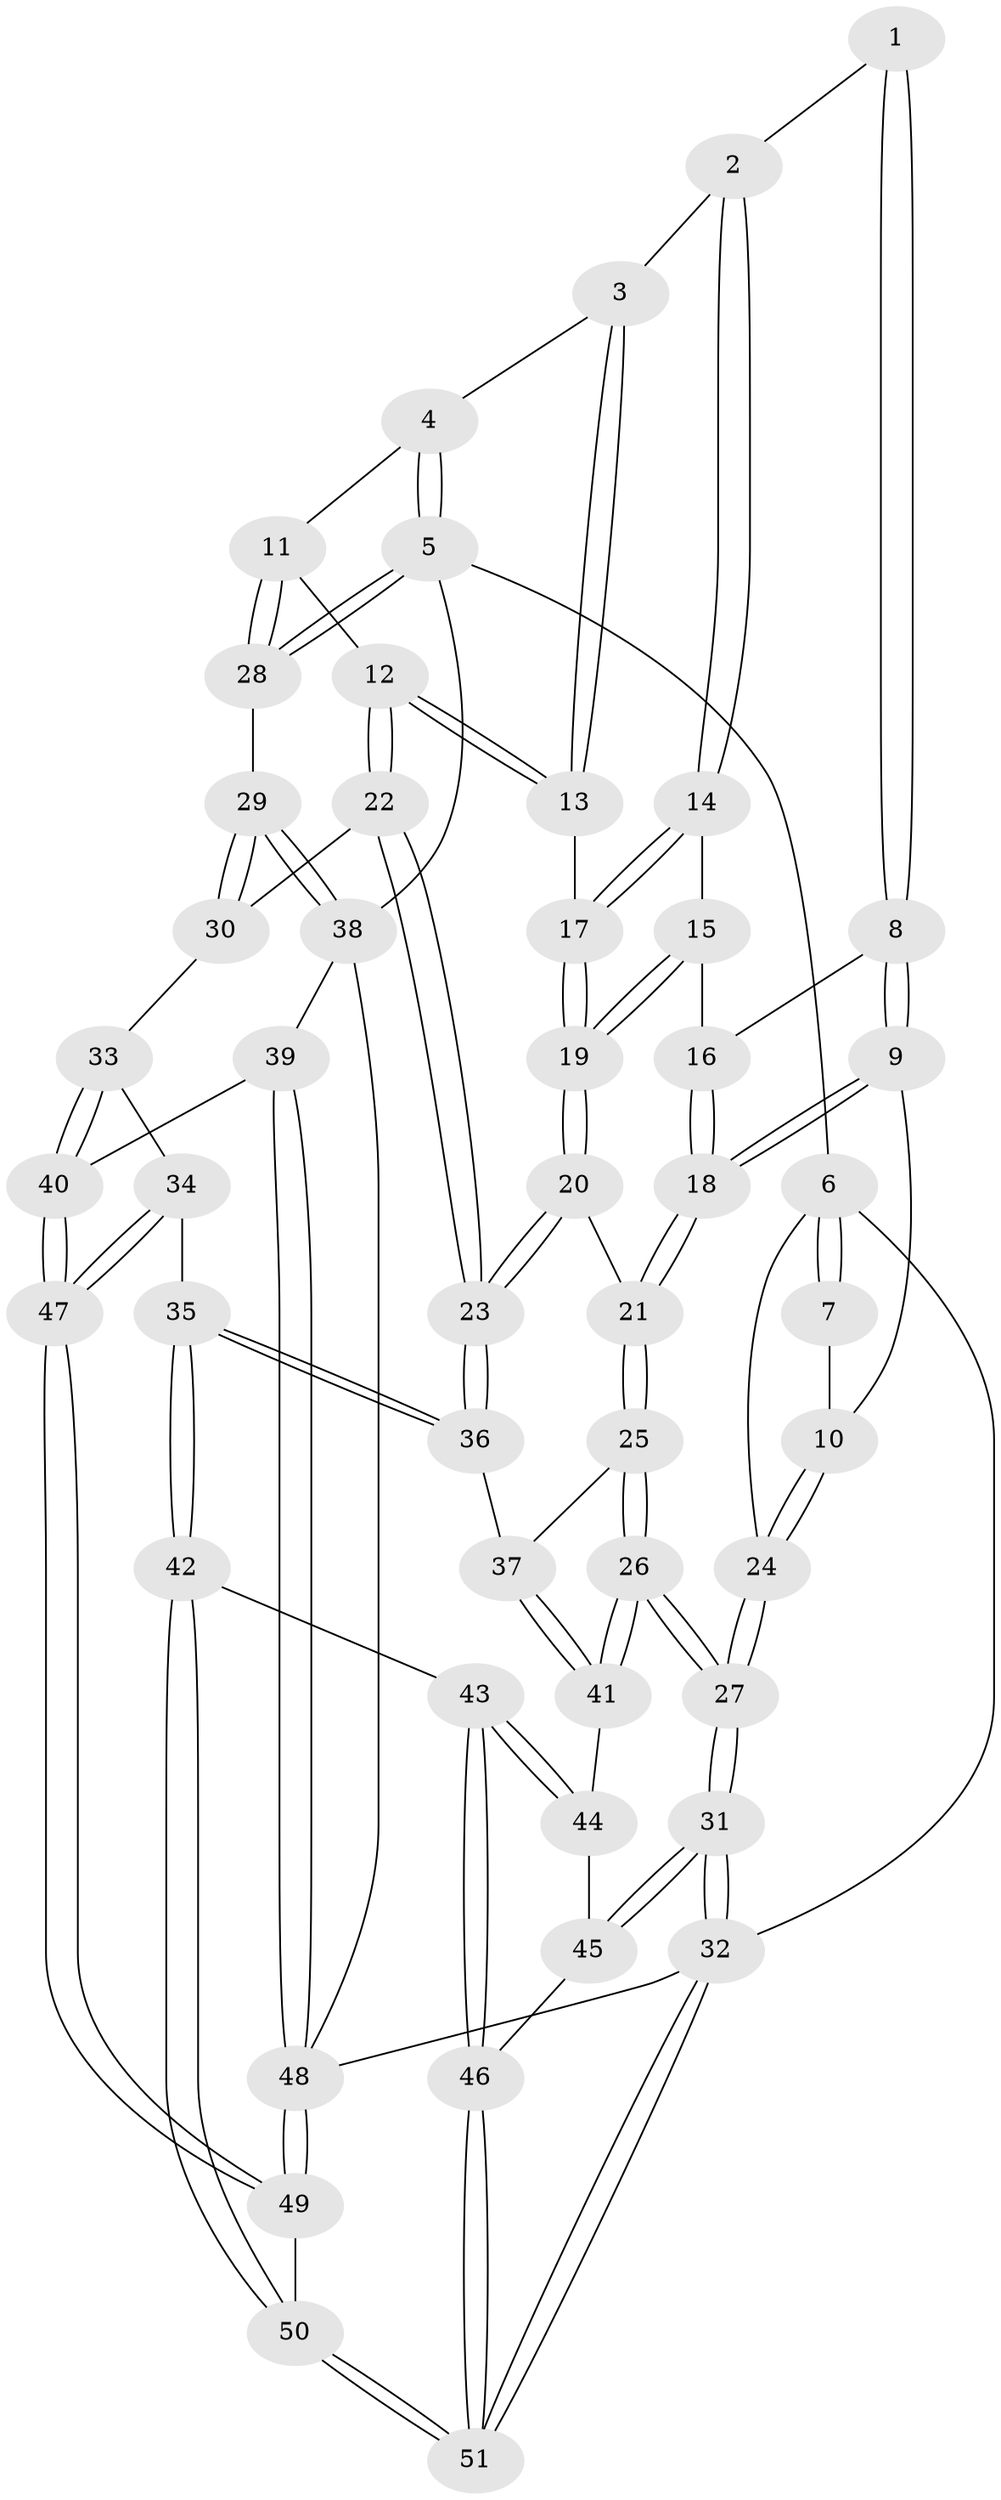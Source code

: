 // Generated by graph-tools (version 1.1) at 2025/03/03/09/25 03:03:14]
// undirected, 51 vertices, 124 edges
graph export_dot {
graph [start="1"]
  node [color=gray90,style=filled];
  1 [pos="+0.28941875582578086+0"];
  2 [pos="+0.3702615557495132+0"];
  3 [pos="+0.4233759752307091+0"];
  4 [pos="+0.6929228840081745+0"];
  5 [pos="+1+0"];
  6 [pos="+0+0"];
  7 [pos="+0.1877048308345154+0"];
  8 [pos="+0.21888988547986257+0.022580530520926543"];
  9 [pos="+0.09691813262531394+0.13792652131423147"];
  10 [pos="+0.08674793532145574+0.13385803228203805"];
  11 [pos="+0.6735407422256028+0.13221413442547117"];
  12 [pos="+0.6522722088591694+0.20030617955244534"];
  13 [pos="+0.4911959530445706+0.12001573794129246"];
  14 [pos="+0.34587136994934664+0.09100321220242692"];
  15 [pos="+0.3320601407978874+0.10955091233130261"];
  16 [pos="+0.25844020294368847+0.118605770561858"];
  17 [pos="+0.44532442795957683+0.14424515820816144"];
  18 [pos="+0.18299971153031835+0.2356526778491178"];
  19 [pos="+0.34823856627959854+0.3084945543045804"];
  20 [pos="+0.34070726452856503+0.3369069930910346"];
  21 [pos="+0.19000980380676255+0.25417031846274885"];
  22 [pos="+0.6694488953915579+0.29558503702491085"];
  23 [pos="+0.3511106617872843+0.35410742692313374"];
  24 [pos="+0+0.05823089851013179"];
  25 [pos="+0+0.4170147606240423"];
  26 [pos="+0+0.4773008449970903"];
  27 [pos="+0+0.47819939131932154"];
  28 [pos="+1+0.038295017480568926"];
  29 [pos="+1+0.30037082452859926"];
  30 [pos="+0.6738158167109363+0.2998349657756848"];
  31 [pos="+0+0.8804146744100927"];
  32 [pos="+0+1"];
  33 [pos="+0.6723962974403147+0.35381149319293725"];
  34 [pos="+0.43377993465839915+0.6009906626071706"];
  35 [pos="+0.3619133487008966+0.6029126844255864"];
  36 [pos="+0.33589411302444555+0.44725622110125923"];
  37 [pos="+0.24840873583461542+0.44945528635313553"];
  38 [pos="+1+0.5006107414416914"];
  39 [pos="+0.7352103860169327+0.6253767689625043"];
  40 [pos="+0.7304179924443517+0.6247555250795906"];
  41 [pos="+0.05098031682405016+0.5525419891317204"];
  42 [pos="+0.3597201217099772+0.6062933615122467"];
  43 [pos="+0.3051342383240846+0.6221494651632343"];
  44 [pos="+0.18079098352961953+0.6177374931464343"];
  45 [pos="+0.11742588444379784+0.6999554200234759"];
  46 [pos="+0.16751418503118115+0.8014677301095533"];
  47 [pos="+0.6809099066631733+0.6571686711270017"];
  48 [pos="+1+1"];
  49 [pos="+0.5952425598313007+1"];
  50 [pos="+0.4145326452066278+0.9414116797761247"];
  51 [pos="+0.0723992825534276+1"];
  1 -- 2;
  1 -- 8;
  1 -- 8;
  2 -- 3;
  2 -- 14;
  2 -- 14;
  3 -- 4;
  3 -- 13;
  3 -- 13;
  4 -- 5;
  4 -- 5;
  4 -- 11;
  5 -- 6;
  5 -- 28;
  5 -- 28;
  5 -- 38;
  6 -- 7;
  6 -- 7;
  6 -- 24;
  6 -- 32;
  7 -- 10;
  8 -- 9;
  8 -- 9;
  8 -- 16;
  9 -- 10;
  9 -- 18;
  9 -- 18;
  10 -- 24;
  10 -- 24;
  11 -- 12;
  11 -- 28;
  11 -- 28;
  12 -- 13;
  12 -- 13;
  12 -- 22;
  12 -- 22;
  13 -- 17;
  14 -- 15;
  14 -- 17;
  14 -- 17;
  15 -- 16;
  15 -- 19;
  15 -- 19;
  16 -- 18;
  16 -- 18;
  17 -- 19;
  17 -- 19;
  18 -- 21;
  18 -- 21;
  19 -- 20;
  19 -- 20;
  20 -- 21;
  20 -- 23;
  20 -- 23;
  21 -- 25;
  21 -- 25;
  22 -- 23;
  22 -- 23;
  22 -- 30;
  23 -- 36;
  23 -- 36;
  24 -- 27;
  24 -- 27;
  25 -- 26;
  25 -- 26;
  25 -- 37;
  26 -- 27;
  26 -- 27;
  26 -- 41;
  26 -- 41;
  27 -- 31;
  27 -- 31;
  28 -- 29;
  29 -- 30;
  29 -- 30;
  29 -- 38;
  29 -- 38;
  30 -- 33;
  31 -- 32;
  31 -- 32;
  31 -- 45;
  31 -- 45;
  32 -- 51;
  32 -- 51;
  32 -- 48;
  33 -- 34;
  33 -- 40;
  33 -- 40;
  34 -- 35;
  34 -- 47;
  34 -- 47;
  35 -- 36;
  35 -- 36;
  35 -- 42;
  35 -- 42;
  36 -- 37;
  37 -- 41;
  37 -- 41;
  38 -- 39;
  38 -- 48;
  39 -- 40;
  39 -- 48;
  39 -- 48;
  40 -- 47;
  40 -- 47;
  41 -- 44;
  42 -- 43;
  42 -- 50;
  42 -- 50;
  43 -- 44;
  43 -- 44;
  43 -- 46;
  43 -- 46;
  44 -- 45;
  45 -- 46;
  46 -- 51;
  46 -- 51;
  47 -- 49;
  47 -- 49;
  48 -- 49;
  48 -- 49;
  49 -- 50;
  50 -- 51;
  50 -- 51;
}
